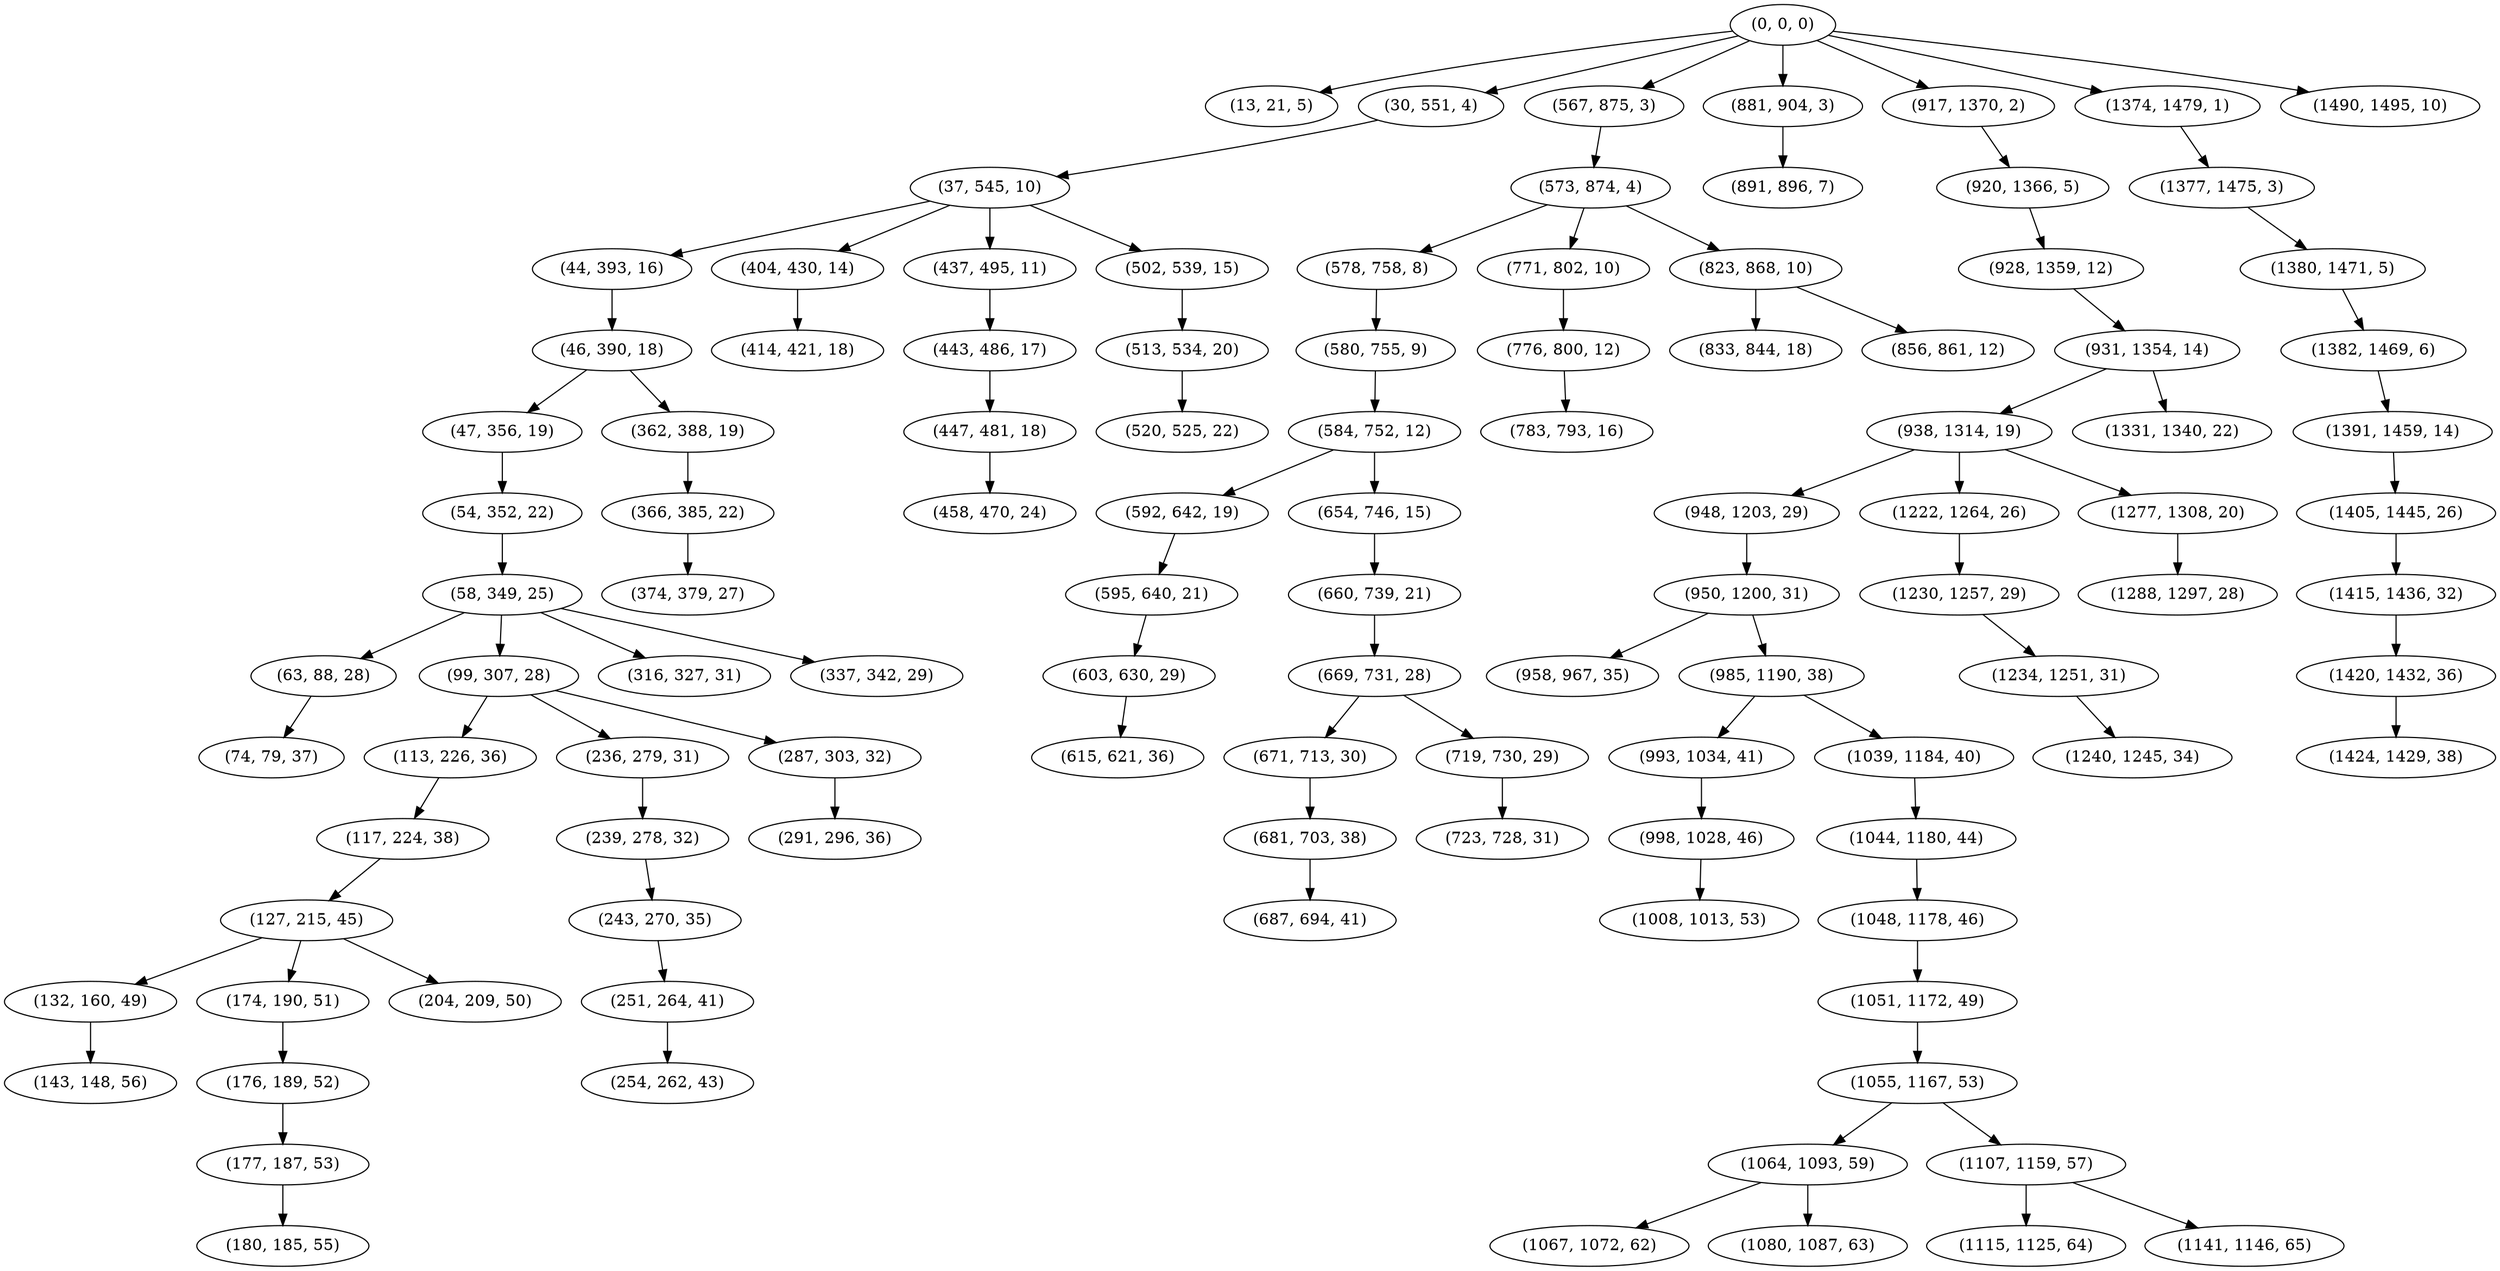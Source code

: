 digraph tree {
    "(0, 0, 0)";
    "(13, 21, 5)";
    "(30, 551, 4)";
    "(37, 545, 10)";
    "(44, 393, 16)";
    "(46, 390, 18)";
    "(47, 356, 19)";
    "(54, 352, 22)";
    "(58, 349, 25)";
    "(63, 88, 28)";
    "(74, 79, 37)";
    "(99, 307, 28)";
    "(113, 226, 36)";
    "(117, 224, 38)";
    "(127, 215, 45)";
    "(132, 160, 49)";
    "(143, 148, 56)";
    "(174, 190, 51)";
    "(176, 189, 52)";
    "(177, 187, 53)";
    "(180, 185, 55)";
    "(204, 209, 50)";
    "(236, 279, 31)";
    "(239, 278, 32)";
    "(243, 270, 35)";
    "(251, 264, 41)";
    "(254, 262, 43)";
    "(287, 303, 32)";
    "(291, 296, 36)";
    "(316, 327, 31)";
    "(337, 342, 29)";
    "(362, 388, 19)";
    "(366, 385, 22)";
    "(374, 379, 27)";
    "(404, 430, 14)";
    "(414, 421, 18)";
    "(437, 495, 11)";
    "(443, 486, 17)";
    "(447, 481, 18)";
    "(458, 470, 24)";
    "(502, 539, 15)";
    "(513, 534, 20)";
    "(520, 525, 22)";
    "(567, 875, 3)";
    "(573, 874, 4)";
    "(578, 758, 8)";
    "(580, 755, 9)";
    "(584, 752, 12)";
    "(592, 642, 19)";
    "(595, 640, 21)";
    "(603, 630, 29)";
    "(615, 621, 36)";
    "(654, 746, 15)";
    "(660, 739, 21)";
    "(669, 731, 28)";
    "(671, 713, 30)";
    "(681, 703, 38)";
    "(687, 694, 41)";
    "(719, 730, 29)";
    "(723, 728, 31)";
    "(771, 802, 10)";
    "(776, 800, 12)";
    "(783, 793, 16)";
    "(823, 868, 10)";
    "(833, 844, 18)";
    "(856, 861, 12)";
    "(881, 904, 3)";
    "(891, 896, 7)";
    "(917, 1370, 2)";
    "(920, 1366, 5)";
    "(928, 1359, 12)";
    "(931, 1354, 14)";
    "(938, 1314, 19)";
    "(948, 1203, 29)";
    "(950, 1200, 31)";
    "(958, 967, 35)";
    "(985, 1190, 38)";
    "(993, 1034, 41)";
    "(998, 1028, 46)";
    "(1008, 1013, 53)";
    "(1039, 1184, 40)";
    "(1044, 1180, 44)";
    "(1048, 1178, 46)";
    "(1051, 1172, 49)";
    "(1055, 1167, 53)";
    "(1064, 1093, 59)";
    "(1067, 1072, 62)";
    "(1080, 1087, 63)";
    "(1107, 1159, 57)";
    "(1115, 1125, 64)";
    "(1141, 1146, 65)";
    "(1222, 1264, 26)";
    "(1230, 1257, 29)";
    "(1234, 1251, 31)";
    "(1240, 1245, 34)";
    "(1277, 1308, 20)";
    "(1288, 1297, 28)";
    "(1331, 1340, 22)";
    "(1374, 1479, 1)";
    "(1377, 1475, 3)";
    "(1380, 1471, 5)";
    "(1382, 1469, 6)";
    "(1391, 1459, 14)";
    "(1405, 1445, 26)";
    "(1415, 1436, 32)";
    "(1420, 1432, 36)";
    "(1424, 1429, 38)";
    "(1490, 1495, 10)";
    "(0, 0, 0)" -> "(13, 21, 5)";
    "(0, 0, 0)" -> "(30, 551, 4)";
    "(0, 0, 0)" -> "(567, 875, 3)";
    "(0, 0, 0)" -> "(881, 904, 3)";
    "(0, 0, 0)" -> "(917, 1370, 2)";
    "(0, 0, 0)" -> "(1374, 1479, 1)";
    "(0, 0, 0)" -> "(1490, 1495, 10)";
    "(30, 551, 4)" -> "(37, 545, 10)";
    "(37, 545, 10)" -> "(44, 393, 16)";
    "(37, 545, 10)" -> "(404, 430, 14)";
    "(37, 545, 10)" -> "(437, 495, 11)";
    "(37, 545, 10)" -> "(502, 539, 15)";
    "(44, 393, 16)" -> "(46, 390, 18)";
    "(46, 390, 18)" -> "(47, 356, 19)";
    "(46, 390, 18)" -> "(362, 388, 19)";
    "(47, 356, 19)" -> "(54, 352, 22)";
    "(54, 352, 22)" -> "(58, 349, 25)";
    "(58, 349, 25)" -> "(63, 88, 28)";
    "(58, 349, 25)" -> "(99, 307, 28)";
    "(58, 349, 25)" -> "(316, 327, 31)";
    "(58, 349, 25)" -> "(337, 342, 29)";
    "(63, 88, 28)" -> "(74, 79, 37)";
    "(99, 307, 28)" -> "(113, 226, 36)";
    "(99, 307, 28)" -> "(236, 279, 31)";
    "(99, 307, 28)" -> "(287, 303, 32)";
    "(113, 226, 36)" -> "(117, 224, 38)";
    "(117, 224, 38)" -> "(127, 215, 45)";
    "(127, 215, 45)" -> "(132, 160, 49)";
    "(127, 215, 45)" -> "(174, 190, 51)";
    "(127, 215, 45)" -> "(204, 209, 50)";
    "(132, 160, 49)" -> "(143, 148, 56)";
    "(174, 190, 51)" -> "(176, 189, 52)";
    "(176, 189, 52)" -> "(177, 187, 53)";
    "(177, 187, 53)" -> "(180, 185, 55)";
    "(236, 279, 31)" -> "(239, 278, 32)";
    "(239, 278, 32)" -> "(243, 270, 35)";
    "(243, 270, 35)" -> "(251, 264, 41)";
    "(251, 264, 41)" -> "(254, 262, 43)";
    "(287, 303, 32)" -> "(291, 296, 36)";
    "(362, 388, 19)" -> "(366, 385, 22)";
    "(366, 385, 22)" -> "(374, 379, 27)";
    "(404, 430, 14)" -> "(414, 421, 18)";
    "(437, 495, 11)" -> "(443, 486, 17)";
    "(443, 486, 17)" -> "(447, 481, 18)";
    "(447, 481, 18)" -> "(458, 470, 24)";
    "(502, 539, 15)" -> "(513, 534, 20)";
    "(513, 534, 20)" -> "(520, 525, 22)";
    "(567, 875, 3)" -> "(573, 874, 4)";
    "(573, 874, 4)" -> "(578, 758, 8)";
    "(573, 874, 4)" -> "(771, 802, 10)";
    "(573, 874, 4)" -> "(823, 868, 10)";
    "(578, 758, 8)" -> "(580, 755, 9)";
    "(580, 755, 9)" -> "(584, 752, 12)";
    "(584, 752, 12)" -> "(592, 642, 19)";
    "(584, 752, 12)" -> "(654, 746, 15)";
    "(592, 642, 19)" -> "(595, 640, 21)";
    "(595, 640, 21)" -> "(603, 630, 29)";
    "(603, 630, 29)" -> "(615, 621, 36)";
    "(654, 746, 15)" -> "(660, 739, 21)";
    "(660, 739, 21)" -> "(669, 731, 28)";
    "(669, 731, 28)" -> "(671, 713, 30)";
    "(669, 731, 28)" -> "(719, 730, 29)";
    "(671, 713, 30)" -> "(681, 703, 38)";
    "(681, 703, 38)" -> "(687, 694, 41)";
    "(719, 730, 29)" -> "(723, 728, 31)";
    "(771, 802, 10)" -> "(776, 800, 12)";
    "(776, 800, 12)" -> "(783, 793, 16)";
    "(823, 868, 10)" -> "(833, 844, 18)";
    "(823, 868, 10)" -> "(856, 861, 12)";
    "(881, 904, 3)" -> "(891, 896, 7)";
    "(917, 1370, 2)" -> "(920, 1366, 5)";
    "(920, 1366, 5)" -> "(928, 1359, 12)";
    "(928, 1359, 12)" -> "(931, 1354, 14)";
    "(931, 1354, 14)" -> "(938, 1314, 19)";
    "(931, 1354, 14)" -> "(1331, 1340, 22)";
    "(938, 1314, 19)" -> "(948, 1203, 29)";
    "(938, 1314, 19)" -> "(1222, 1264, 26)";
    "(938, 1314, 19)" -> "(1277, 1308, 20)";
    "(948, 1203, 29)" -> "(950, 1200, 31)";
    "(950, 1200, 31)" -> "(958, 967, 35)";
    "(950, 1200, 31)" -> "(985, 1190, 38)";
    "(985, 1190, 38)" -> "(993, 1034, 41)";
    "(985, 1190, 38)" -> "(1039, 1184, 40)";
    "(993, 1034, 41)" -> "(998, 1028, 46)";
    "(998, 1028, 46)" -> "(1008, 1013, 53)";
    "(1039, 1184, 40)" -> "(1044, 1180, 44)";
    "(1044, 1180, 44)" -> "(1048, 1178, 46)";
    "(1048, 1178, 46)" -> "(1051, 1172, 49)";
    "(1051, 1172, 49)" -> "(1055, 1167, 53)";
    "(1055, 1167, 53)" -> "(1064, 1093, 59)";
    "(1055, 1167, 53)" -> "(1107, 1159, 57)";
    "(1064, 1093, 59)" -> "(1067, 1072, 62)";
    "(1064, 1093, 59)" -> "(1080, 1087, 63)";
    "(1107, 1159, 57)" -> "(1115, 1125, 64)";
    "(1107, 1159, 57)" -> "(1141, 1146, 65)";
    "(1222, 1264, 26)" -> "(1230, 1257, 29)";
    "(1230, 1257, 29)" -> "(1234, 1251, 31)";
    "(1234, 1251, 31)" -> "(1240, 1245, 34)";
    "(1277, 1308, 20)" -> "(1288, 1297, 28)";
    "(1374, 1479, 1)" -> "(1377, 1475, 3)";
    "(1377, 1475, 3)" -> "(1380, 1471, 5)";
    "(1380, 1471, 5)" -> "(1382, 1469, 6)";
    "(1382, 1469, 6)" -> "(1391, 1459, 14)";
    "(1391, 1459, 14)" -> "(1405, 1445, 26)";
    "(1405, 1445, 26)" -> "(1415, 1436, 32)";
    "(1415, 1436, 32)" -> "(1420, 1432, 36)";
    "(1420, 1432, 36)" -> "(1424, 1429, 38)";
}
